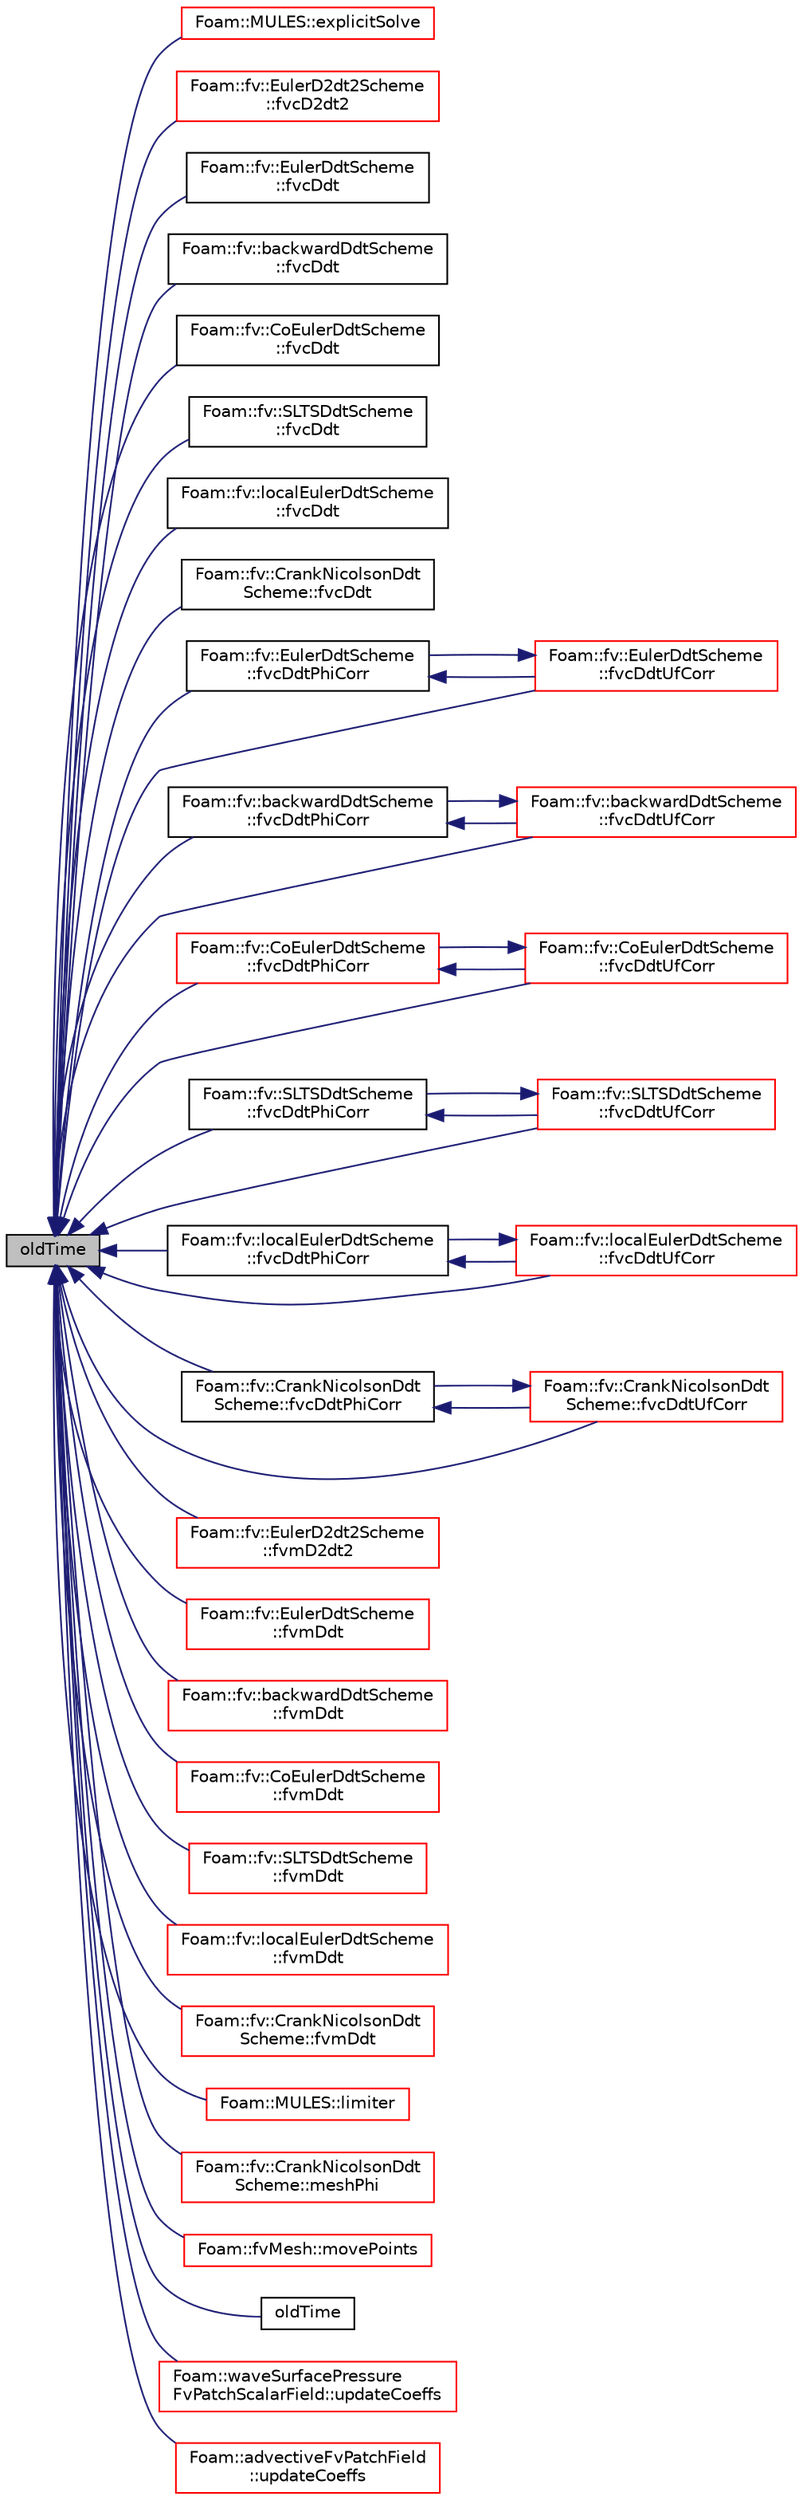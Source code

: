 digraph "oldTime"
{
  bgcolor="transparent";
  edge [fontname="Helvetica",fontsize="10",labelfontname="Helvetica",labelfontsize="10"];
  node [fontname="Helvetica",fontsize="10",shape=record];
  rankdir="LR";
  Node1 [label="oldTime",height=0.2,width=0.4,color="black", fillcolor="grey75", style="filled", fontcolor="black"];
  Node1 -> Node2 [dir="back",color="midnightblue",fontsize="10",style="solid",fontname="Helvetica"];
  Node2 [label="Foam::MULES::explicitSolve",height=0.2,width=0.4,color="red",URL="$a10792.html#a62d251545cddb4d8e55512c4a86dcabf"];
  Node1 -> Node3 [dir="back",color="midnightblue",fontsize="10",style="solid",fontname="Helvetica"];
  Node3 [label="Foam::fv::EulerD2dt2Scheme\l::fvcD2dt2",height=0.2,width=0.4,color="red",URL="$a00680.html#aaece7c74ba7952eb4972b7e707813b6b"];
  Node1 -> Node4 [dir="back",color="midnightblue",fontsize="10",style="solid",fontname="Helvetica"];
  Node4 [label="Foam::fv::EulerDdtScheme\l::fvcDdt",height=0.2,width=0.4,color="black",URL="$a00681.html#a2e564067d965a548d3cacd230cb3573b"];
  Node1 -> Node5 [dir="back",color="midnightblue",fontsize="10",style="solid",fontname="Helvetica"];
  Node5 [label="Foam::fv::backwardDdtScheme\l::fvcDdt",height=0.2,width=0.4,color="black",URL="$a00097.html#a2e564067d965a548d3cacd230cb3573b"];
  Node1 -> Node6 [dir="back",color="midnightblue",fontsize="10",style="solid",fontname="Helvetica"];
  Node6 [label="Foam::fv::CoEulerDdtScheme\l::fvcDdt",height=0.2,width=0.4,color="black",URL="$a00314.html#a2e564067d965a548d3cacd230cb3573b"];
  Node1 -> Node7 [dir="back",color="midnightblue",fontsize="10",style="solid",fontname="Helvetica"];
  Node7 [label="Foam::fv::SLTSDdtScheme\l::fvcDdt",height=0.2,width=0.4,color="black",URL="$a02347.html#a2e564067d965a548d3cacd230cb3573b"];
  Node1 -> Node8 [dir="back",color="midnightblue",fontsize="10",style="solid",fontname="Helvetica"];
  Node8 [label="Foam::fv::localEulerDdtScheme\l::fvcDdt",height=0.2,width=0.4,color="black",URL="$a01374.html#a2e564067d965a548d3cacd230cb3573b"];
  Node1 -> Node9 [dir="back",color="midnightblue",fontsize="10",style="solid",fontname="Helvetica"];
  Node9 [label="Foam::fv::CrankNicolsonDdt\lScheme::fvcDdt",height=0.2,width=0.4,color="black",URL="$a00434.html#a2e564067d965a548d3cacd230cb3573b"];
  Node1 -> Node10 [dir="back",color="midnightblue",fontsize="10",style="solid",fontname="Helvetica"];
  Node10 [label="Foam::fv::EulerDdtScheme\l::fvcDdtPhiCorr",height=0.2,width=0.4,color="black",URL="$a00681.html#aea5ea010bd642e637a7f3909174cca8c"];
  Node10 -> Node11 [dir="back",color="midnightblue",fontsize="10",style="solid",fontname="Helvetica"];
  Node11 [label="Foam::fv::EulerDdtScheme\l::fvcDdtUfCorr",height=0.2,width=0.4,color="red",URL="$a00681.html#aecbc9f6b271c53137bafd88d71cca898"];
  Node11 -> Node10 [dir="back",color="midnightblue",fontsize="10",style="solid",fontname="Helvetica"];
  Node1 -> Node12 [dir="back",color="midnightblue",fontsize="10",style="solid",fontname="Helvetica"];
  Node12 [label="Foam::fv::backwardDdtScheme\l::fvcDdtPhiCorr",height=0.2,width=0.4,color="black",URL="$a00097.html#a2cd3566b8394e9b51815aef5b764cd33"];
  Node12 -> Node13 [dir="back",color="midnightblue",fontsize="10",style="solid",fontname="Helvetica"];
  Node13 [label="Foam::fv::backwardDdtScheme\l::fvcDdtUfCorr",height=0.2,width=0.4,color="red",URL="$a00097.html#a116ff4bf9de040e220fd93a58feb4e75"];
  Node13 -> Node12 [dir="back",color="midnightblue",fontsize="10",style="solid",fontname="Helvetica"];
  Node1 -> Node14 [dir="back",color="midnightblue",fontsize="10",style="solid",fontname="Helvetica"];
  Node14 [label="Foam::fv::CoEulerDdtScheme\l::fvcDdtPhiCorr",height=0.2,width=0.4,color="red",URL="$a00314.html#a33f5cdb166b94225746ffebc3da4f759"];
  Node14 -> Node15 [dir="back",color="midnightblue",fontsize="10",style="solid",fontname="Helvetica"];
  Node15 [label="Foam::fv::CoEulerDdtScheme\l::fvcDdtUfCorr",height=0.2,width=0.4,color="red",URL="$a00314.html#a08cbec5ced869c7c2325e049742bec85"];
  Node15 -> Node14 [dir="back",color="midnightblue",fontsize="10",style="solid",fontname="Helvetica"];
  Node1 -> Node16 [dir="back",color="midnightblue",fontsize="10",style="solid",fontname="Helvetica"];
  Node16 [label="Foam::fv::SLTSDdtScheme\l::fvcDdtPhiCorr",height=0.2,width=0.4,color="black",URL="$a02347.html#a70599a08bad41eec8ff9c5b8b15bdfb4"];
  Node16 -> Node17 [dir="back",color="midnightblue",fontsize="10",style="solid",fontname="Helvetica"];
  Node17 [label="Foam::fv::SLTSDdtScheme\l::fvcDdtUfCorr",height=0.2,width=0.4,color="red",URL="$a02347.html#ad31782971afded9cb24b31ea3d172752"];
  Node17 -> Node16 [dir="back",color="midnightblue",fontsize="10",style="solid",fontname="Helvetica"];
  Node1 -> Node18 [dir="back",color="midnightblue",fontsize="10",style="solid",fontname="Helvetica"];
  Node18 [label="Foam::fv::localEulerDdtScheme\l::fvcDdtPhiCorr",height=0.2,width=0.4,color="black",URL="$a01374.html#aa748aa5731e72b3ab6b596a1a3b0cb2d"];
  Node18 -> Node19 [dir="back",color="midnightblue",fontsize="10",style="solid",fontname="Helvetica"];
  Node19 [label="Foam::fv::localEulerDdtScheme\l::fvcDdtUfCorr",height=0.2,width=0.4,color="red",URL="$a01374.html#a7d1c87d08f139bbdfab3842a6cf6cc2f"];
  Node19 -> Node18 [dir="back",color="midnightblue",fontsize="10",style="solid",fontname="Helvetica"];
  Node1 -> Node20 [dir="back",color="midnightblue",fontsize="10",style="solid",fontname="Helvetica"];
  Node20 [label="Foam::fv::CrankNicolsonDdt\lScheme::fvcDdtPhiCorr",height=0.2,width=0.4,color="black",URL="$a00434.html#a97d8b415a9dfae12e1a430b08297c478"];
  Node20 -> Node21 [dir="back",color="midnightblue",fontsize="10",style="solid",fontname="Helvetica"];
  Node21 [label="Foam::fv::CrankNicolsonDdt\lScheme::fvcDdtUfCorr",height=0.2,width=0.4,color="red",URL="$a00434.html#a6552d37151b37eae5f82370b5ddbac91"];
  Node21 -> Node20 [dir="back",color="midnightblue",fontsize="10",style="solid",fontname="Helvetica"];
  Node1 -> Node11 [dir="back",color="midnightblue",fontsize="10",style="solid",fontname="Helvetica"];
  Node1 -> Node13 [dir="back",color="midnightblue",fontsize="10",style="solid",fontname="Helvetica"];
  Node1 -> Node15 [dir="back",color="midnightblue",fontsize="10",style="solid",fontname="Helvetica"];
  Node1 -> Node17 [dir="back",color="midnightblue",fontsize="10",style="solid",fontname="Helvetica"];
  Node1 -> Node19 [dir="back",color="midnightblue",fontsize="10",style="solid",fontname="Helvetica"];
  Node1 -> Node21 [dir="back",color="midnightblue",fontsize="10",style="solid",fontname="Helvetica"];
  Node1 -> Node22 [dir="back",color="midnightblue",fontsize="10",style="solid",fontname="Helvetica"];
  Node22 [label="Foam::fv::EulerD2dt2Scheme\l::fvmD2dt2",height=0.2,width=0.4,color="red",URL="$a00680.html#a801546851c0a308a4d3126133473d782"];
  Node1 -> Node23 [dir="back",color="midnightblue",fontsize="10",style="solid",fontname="Helvetica"];
  Node23 [label="Foam::fv::EulerDdtScheme\l::fvmDdt",height=0.2,width=0.4,color="red",URL="$a00681.html#a8602a98a4ac41054bb3dcf8adc93b94b"];
  Node1 -> Node24 [dir="back",color="midnightblue",fontsize="10",style="solid",fontname="Helvetica"];
  Node24 [label="Foam::fv::backwardDdtScheme\l::fvmDdt",height=0.2,width=0.4,color="red",URL="$a00097.html#a8602a98a4ac41054bb3dcf8adc93b94b"];
  Node1 -> Node25 [dir="back",color="midnightblue",fontsize="10",style="solid",fontname="Helvetica"];
  Node25 [label="Foam::fv::CoEulerDdtScheme\l::fvmDdt",height=0.2,width=0.4,color="red",URL="$a00314.html#a8602a98a4ac41054bb3dcf8adc93b94b"];
  Node1 -> Node26 [dir="back",color="midnightblue",fontsize="10",style="solid",fontname="Helvetica"];
  Node26 [label="Foam::fv::SLTSDdtScheme\l::fvmDdt",height=0.2,width=0.4,color="red",URL="$a02347.html#a8602a98a4ac41054bb3dcf8adc93b94b"];
  Node1 -> Node27 [dir="back",color="midnightblue",fontsize="10",style="solid",fontname="Helvetica"];
  Node27 [label="Foam::fv::localEulerDdtScheme\l::fvmDdt",height=0.2,width=0.4,color="red",URL="$a01374.html#a8602a98a4ac41054bb3dcf8adc93b94b"];
  Node1 -> Node28 [dir="back",color="midnightblue",fontsize="10",style="solid",fontname="Helvetica"];
  Node28 [label="Foam::fv::CrankNicolsonDdt\lScheme::fvmDdt",height=0.2,width=0.4,color="red",URL="$a00434.html#a8602a98a4ac41054bb3dcf8adc93b94b"];
  Node1 -> Node29 [dir="back",color="midnightblue",fontsize="10",style="solid",fontname="Helvetica"];
  Node29 [label="Foam::MULES::limiter",height=0.2,width=0.4,color="red",URL="$a10792.html#ae7bb06bb4b6724eb8a202da04f6e5557"];
  Node1 -> Node30 [dir="back",color="midnightblue",fontsize="10",style="solid",fontname="Helvetica"];
  Node30 [label="Foam::fv::CrankNicolsonDdt\lScheme::meshPhi",height=0.2,width=0.4,color="red",URL="$a00434.html#ab9b3ec36b13f0ff78f35c1f7e43729a0"];
  Node1 -> Node31 [dir="back",color="midnightblue",fontsize="10",style="solid",fontname="Helvetica"];
  Node31 [label="Foam::fvMesh::movePoints",height=0.2,width=0.4,color="red",URL="$a00876.html#a3693c648bea2e99054cbbb75d4bf4e4d",tooltip="Move points, returns volumes swept by faces in motion. "];
  Node1 -> Node32 [dir="back",color="midnightblue",fontsize="10",style="solid",fontname="Helvetica"];
  Node32 [label="oldTime",height=0.2,width=0.4,color="black",URL="$a00921.html#a7a7054c0e04870331c09ca405ce907a6",tooltip="Return non-const old time field. "];
  Node1 -> Node33 [dir="back",color="midnightblue",fontsize="10",style="solid",fontname="Helvetica"];
  Node33 [label="Foam::waveSurfacePressure\lFvPatchScalarField::updateCoeffs",height=0.2,width=0.4,color="red",URL="$a02856.html#a7e24eafac629d3733181cd942d4c902f",tooltip="Update the coefficients associated with the patch field. "];
  Node1 -> Node34 [dir="back",color="midnightblue",fontsize="10",style="solid",fontname="Helvetica"];
  Node34 [label="Foam::advectiveFvPatchField\l::updateCoeffs",height=0.2,width=0.4,color="red",URL="$a00034.html#a7e24eafac629d3733181cd942d4c902f",tooltip="Update the coefficients associated with the patch field. "];
}
